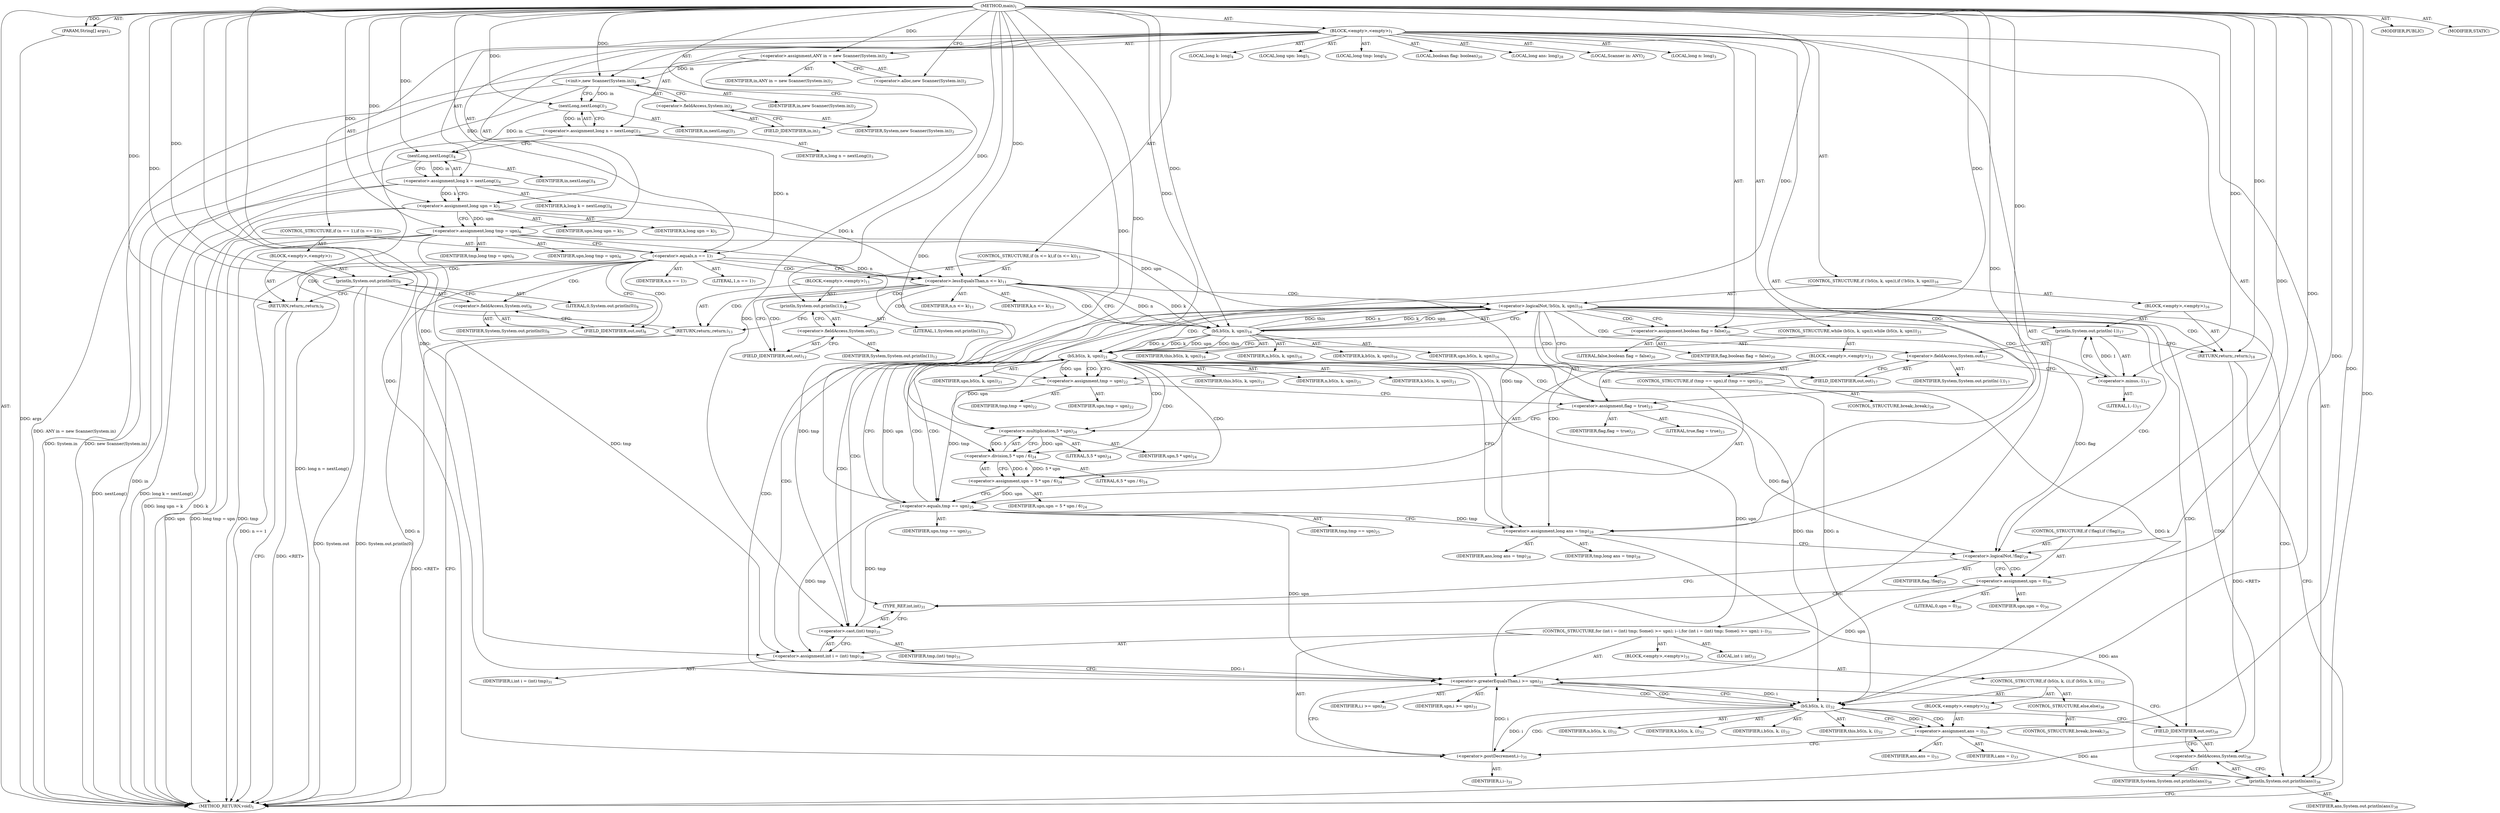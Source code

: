 digraph "main" {  
"19" [label = <(METHOD,main)<SUB>1</SUB>> ]
"20" [label = <(PARAM,String[] args)<SUB>1</SUB>> ]
"21" [label = <(BLOCK,&lt;empty&gt;,&lt;empty&gt;)<SUB>1</SUB>> ]
"4" [label = <(LOCAL,Scanner in: ANY)<SUB>2</SUB>> ]
"22" [label = <(&lt;operator&gt;.assignment,ANY in = new Scanner(System.in))<SUB>2</SUB>> ]
"23" [label = <(IDENTIFIER,in,ANY in = new Scanner(System.in))<SUB>2</SUB>> ]
"24" [label = <(&lt;operator&gt;.alloc,new Scanner(System.in))<SUB>2</SUB>> ]
"25" [label = <(&lt;init&gt;,new Scanner(System.in))<SUB>2</SUB>> ]
"3" [label = <(IDENTIFIER,in,new Scanner(System.in))<SUB>2</SUB>> ]
"26" [label = <(&lt;operator&gt;.fieldAccess,System.in)<SUB>2</SUB>> ]
"27" [label = <(IDENTIFIER,System,new Scanner(System.in))<SUB>2</SUB>> ]
"28" [label = <(FIELD_IDENTIFIER,in,in)<SUB>2</SUB>> ]
"29" [label = <(LOCAL,long n: long)<SUB>3</SUB>> ]
"30" [label = <(&lt;operator&gt;.assignment,long n = nextLong())<SUB>3</SUB>> ]
"31" [label = <(IDENTIFIER,n,long n = nextLong())<SUB>3</SUB>> ]
"32" [label = <(nextLong,nextLong())<SUB>3</SUB>> ]
"33" [label = <(IDENTIFIER,in,nextLong())<SUB>3</SUB>> ]
"34" [label = <(LOCAL,long k: long)<SUB>4</SUB>> ]
"35" [label = <(&lt;operator&gt;.assignment,long k = nextLong())<SUB>4</SUB>> ]
"36" [label = <(IDENTIFIER,k,long k = nextLong())<SUB>4</SUB>> ]
"37" [label = <(nextLong,nextLong())<SUB>4</SUB>> ]
"38" [label = <(IDENTIFIER,in,nextLong())<SUB>4</SUB>> ]
"39" [label = <(LOCAL,long upn: long)<SUB>5</SUB>> ]
"40" [label = <(&lt;operator&gt;.assignment,long upn = k)<SUB>5</SUB>> ]
"41" [label = <(IDENTIFIER,upn,long upn = k)<SUB>5</SUB>> ]
"42" [label = <(IDENTIFIER,k,long upn = k)<SUB>5</SUB>> ]
"43" [label = <(LOCAL,long tmp: long)<SUB>6</SUB>> ]
"44" [label = <(&lt;operator&gt;.assignment,long tmp = upn)<SUB>6</SUB>> ]
"45" [label = <(IDENTIFIER,tmp,long tmp = upn)<SUB>6</SUB>> ]
"46" [label = <(IDENTIFIER,upn,long tmp = upn)<SUB>6</SUB>> ]
"47" [label = <(CONTROL_STRUCTURE,if (n == 1),if (n == 1))<SUB>7</SUB>> ]
"48" [label = <(&lt;operator&gt;.equals,n == 1)<SUB>7</SUB>> ]
"49" [label = <(IDENTIFIER,n,n == 1)<SUB>7</SUB>> ]
"50" [label = <(LITERAL,1,n == 1)<SUB>7</SUB>> ]
"51" [label = <(BLOCK,&lt;empty&gt;,&lt;empty&gt;)<SUB>7</SUB>> ]
"52" [label = <(println,System.out.println(0))<SUB>8</SUB>> ]
"53" [label = <(&lt;operator&gt;.fieldAccess,System.out)<SUB>8</SUB>> ]
"54" [label = <(IDENTIFIER,System,System.out.println(0))<SUB>8</SUB>> ]
"55" [label = <(FIELD_IDENTIFIER,out,out)<SUB>8</SUB>> ]
"56" [label = <(LITERAL,0,System.out.println(0))<SUB>8</SUB>> ]
"57" [label = <(RETURN,return;,return;)<SUB>9</SUB>> ]
"58" [label = <(CONTROL_STRUCTURE,if (n &lt;= k),if (n &lt;= k))<SUB>11</SUB>> ]
"59" [label = <(&lt;operator&gt;.lessEqualsThan,n &lt;= k)<SUB>11</SUB>> ]
"60" [label = <(IDENTIFIER,n,n &lt;= k)<SUB>11</SUB>> ]
"61" [label = <(IDENTIFIER,k,n &lt;= k)<SUB>11</SUB>> ]
"62" [label = <(BLOCK,&lt;empty&gt;,&lt;empty&gt;)<SUB>11</SUB>> ]
"63" [label = <(println,System.out.println(1))<SUB>12</SUB>> ]
"64" [label = <(&lt;operator&gt;.fieldAccess,System.out)<SUB>12</SUB>> ]
"65" [label = <(IDENTIFIER,System,System.out.println(1))<SUB>12</SUB>> ]
"66" [label = <(FIELD_IDENTIFIER,out,out)<SUB>12</SUB>> ]
"67" [label = <(LITERAL,1,System.out.println(1))<SUB>12</SUB>> ]
"68" [label = <(RETURN,return;,return;)<SUB>13</SUB>> ]
"69" [label = <(CONTROL_STRUCTURE,if (!bS(n, k, upn)),if (!bS(n, k, upn)))<SUB>16</SUB>> ]
"70" [label = <(&lt;operator&gt;.logicalNot,!bS(n, k, upn))<SUB>16</SUB>> ]
"71" [label = <(bS,bS(n, k, upn))<SUB>16</SUB>> ]
"72" [label = <(IDENTIFIER,this,bS(n, k, upn))<SUB>16</SUB>> ]
"73" [label = <(IDENTIFIER,n,bS(n, k, upn))<SUB>16</SUB>> ]
"74" [label = <(IDENTIFIER,k,bS(n, k, upn))<SUB>16</SUB>> ]
"75" [label = <(IDENTIFIER,upn,bS(n, k, upn))<SUB>16</SUB>> ]
"76" [label = <(BLOCK,&lt;empty&gt;,&lt;empty&gt;)<SUB>16</SUB>> ]
"77" [label = <(println,System.out.println(-1))<SUB>17</SUB>> ]
"78" [label = <(&lt;operator&gt;.fieldAccess,System.out)<SUB>17</SUB>> ]
"79" [label = <(IDENTIFIER,System,System.out.println(-1))<SUB>17</SUB>> ]
"80" [label = <(FIELD_IDENTIFIER,out,out)<SUB>17</SUB>> ]
"81" [label = <(&lt;operator&gt;.minus,-1)<SUB>17</SUB>> ]
"82" [label = <(LITERAL,1,-1)<SUB>17</SUB>> ]
"83" [label = <(RETURN,return;,return;)<SUB>18</SUB>> ]
"84" [label = <(LOCAL,boolean flag: boolean)<SUB>20</SUB>> ]
"85" [label = <(&lt;operator&gt;.assignment,boolean flag = false)<SUB>20</SUB>> ]
"86" [label = <(IDENTIFIER,flag,boolean flag = false)<SUB>20</SUB>> ]
"87" [label = <(LITERAL,false,boolean flag = false)<SUB>20</SUB>> ]
"88" [label = <(CONTROL_STRUCTURE,while (bS(n, k, upn)),while (bS(n, k, upn)))<SUB>21</SUB>> ]
"89" [label = <(bS,bS(n, k, upn))<SUB>21</SUB>> ]
"90" [label = <(IDENTIFIER,this,bS(n, k, upn))<SUB>21</SUB>> ]
"91" [label = <(IDENTIFIER,n,bS(n, k, upn))<SUB>21</SUB>> ]
"92" [label = <(IDENTIFIER,k,bS(n, k, upn))<SUB>21</SUB>> ]
"93" [label = <(IDENTIFIER,upn,bS(n, k, upn))<SUB>21</SUB>> ]
"94" [label = <(BLOCK,&lt;empty&gt;,&lt;empty&gt;)<SUB>21</SUB>> ]
"95" [label = <(&lt;operator&gt;.assignment,tmp = upn)<SUB>22</SUB>> ]
"96" [label = <(IDENTIFIER,tmp,tmp = upn)<SUB>22</SUB>> ]
"97" [label = <(IDENTIFIER,upn,tmp = upn)<SUB>22</SUB>> ]
"98" [label = <(&lt;operator&gt;.assignment,flag = true)<SUB>23</SUB>> ]
"99" [label = <(IDENTIFIER,flag,flag = true)<SUB>23</SUB>> ]
"100" [label = <(LITERAL,true,flag = true)<SUB>23</SUB>> ]
"101" [label = <(&lt;operator&gt;.assignment,upn = 5 * upn / 6)<SUB>24</SUB>> ]
"102" [label = <(IDENTIFIER,upn,upn = 5 * upn / 6)<SUB>24</SUB>> ]
"103" [label = <(&lt;operator&gt;.division,5 * upn / 6)<SUB>24</SUB>> ]
"104" [label = <(&lt;operator&gt;.multiplication,5 * upn)<SUB>24</SUB>> ]
"105" [label = <(LITERAL,5,5 * upn)<SUB>24</SUB>> ]
"106" [label = <(IDENTIFIER,upn,5 * upn)<SUB>24</SUB>> ]
"107" [label = <(LITERAL,6,5 * upn / 6)<SUB>24</SUB>> ]
"108" [label = <(CONTROL_STRUCTURE,if (tmp == upn),if (tmp == upn))<SUB>25</SUB>> ]
"109" [label = <(&lt;operator&gt;.equals,tmp == upn)<SUB>25</SUB>> ]
"110" [label = <(IDENTIFIER,tmp,tmp == upn)<SUB>25</SUB>> ]
"111" [label = <(IDENTIFIER,upn,tmp == upn)<SUB>25</SUB>> ]
"112" [label = <(CONTROL_STRUCTURE,break;,break;)<SUB>26</SUB>> ]
"113" [label = <(LOCAL,long ans: long)<SUB>28</SUB>> ]
"114" [label = <(&lt;operator&gt;.assignment,long ans = tmp)<SUB>28</SUB>> ]
"115" [label = <(IDENTIFIER,ans,long ans = tmp)<SUB>28</SUB>> ]
"116" [label = <(IDENTIFIER,tmp,long ans = tmp)<SUB>28</SUB>> ]
"117" [label = <(CONTROL_STRUCTURE,if (!flag),if (!flag))<SUB>29</SUB>> ]
"118" [label = <(&lt;operator&gt;.logicalNot,!flag)<SUB>29</SUB>> ]
"119" [label = <(IDENTIFIER,flag,!flag)<SUB>29</SUB>> ]
"120" [label = <(&lt;operator&gt;.assignment,upn = 0)<SUB>30</SUB>> ]
"121" [label = <(IDENTIFIER,upn,upn = 0)<SUB>30</SUB>> ]
"122" [label = <(LITERAL,0,upn = 0)<SUB>30</SUB>> ]
"123" [label = <(CONTROL_STRUCTURE,for (int i = (int) tmp; Some(i &gt;= upn); i--),for (int i = (int) tmp; Some(i &gt;= upn); i--))<SUB>31</SUB>> ]
"124" [label = <(LOCAL,int i: int)<SUB>31</SUB>> ]
"125" [label = <(&lt;operator&gt;.assignment,int i = (int) tmp)<SUB>31</SUB>> ]
"126" [label = <(IDENTIFIER,i,int i = (int) tmp)<SUB>31</SUB>> ]
"127" [label = <(&lt;operator&gt;.cast,(int) tmp)<SUB>31</SUB>> ]
"128" [label = <(TYPE_REF,int,int)<SUB>31</SUB>> ]
"129" [label = <(IDENTIFIER,tmp,(int) tmp)<SUB>31</SUB>> ]
"130" [label = <(&lt;operator&gt;.greaterEqualsThan,i &gt;= upn)<SUB>31</SUB>> ]
"131" [label = <(IDENTIFIER,i,i &gt;= upn)<SUB>31</SUB>> ]
"132" [label = <(IDENTIFIER,upn,i &gt;= upn)<SUB>31</SUB>> ]
"133" [label = <(&lt;operator&gt;.postDecrement,i--)<SUB>31</SUB>> ]
"134" [label = <(IDENTIFIER,i,i--)<SUB>31</SUB>> ]
"135" [label = <(BLOCK,&lt;empty&gt;,&lt;empty&gt;)<SUB>31</SUB>> ]
"136" [label = <(CONTROL_STRUCTURE,if (bS(n, k, i)),if (bS(n, k, i)))<SUB>32</SUB>> ]
"137" [label = <(bS,bS(n, k, i))<SUB>32</SUB>> ]
"138" [label = <(IDENTIFIER,this,bS(n, k, i))<SUB>32</SUB>> ]
"139" [label = <(IDENTIFIER,n,bS(n, k, i))<SUB>32</SUB>> ]
"140" [label = <(IDENTIFIER,k,bS(n, k, i))<SUB>32</SUB>> ]
"141" [label = <(IDENTIFIER,i,bS(n, k, i))<SUB>32</SUB>> ]
"142" [label = <(BLOCK,&lt;empty&gt;,&lt;empty&gt;)<SUB>32</SUB>> ]
"143" [label = <(&lt;operator&gt;.assignment,ans = i)<SUB>33</SUB>> ]
"144" [label = <(IDENTIFIER,ans,ans = i)<SUB>33</SUB>> ]
"145" [label = <(IDENTIFIER,i,ans = i)<SUB>33</SUB>> ]
"146" [label = <(CONTROL_STRUCTURE,else,else)<SUB>36</SUB>> ]
"147" [label = <(CONTROL_STRUCTURE,break;,break;)<SUB>36</SUB>> ]
"148" [label = <(println,System.out.println(ans))<SUB>38</SUB>> ]
"149" [label = <(&lt;operator&gt;.fieldAccess,System.out)<SUB>38</SUB>> ]
"150" [label = <(IDENTIFIER,System,System.out.println(ans))<SUB>38</SUB>> ]
"151" [label = <(FIELD_IDENTIFIER,out,out)<SUB>38</SUB>> ]
"152" [label = <(IDENTIFIER,ans,System.out.println(ans))<SUB>38</SUB>> ]
"153" [label = <(MODIFIER,PUBLIC)> ]
"154" [label = <(MODIFIER,STATIC)> ]
"155" [label = <(METHOD_RETURN,void)<SUB>1</SUB>> ]
  "19" -> "20"  [ label = "AST: "] 
  "19" -> "21"  [ label = "AST: "] 
  "19" -> "153"  [ label = "AST: "] 
  "19" -> "154"  [ label = "AST: "] 
  "19" -> "155"  [ label = "AST: "] 
  "21" -> "4"  [ label = "AST: "] 
  "21" -> "22"  [ label = "AST: "] 
  "21" -> "25"  [ label = "AST: "] 
  "21" -> "29"  [ label = "AST: "] 
  "21" -> "30"  [ label = "AST: "] 
  "21" -> "34"  [ label = "AST: "] 
  "21" -> "35"  [ label = "AST: "] 
  "21" -> "39"  [ label = "AST: "] 
  "21" -> "40"  [ label = "AST: "] 
  "21" -> "43"  [ label = "AST: "] 
  "21" -> "44"  [ label = "AST: "] 
  "21" -> "47"  [ label = "AST: "] 
  "21" -> "58"  [ label = "AST: "] 
  "21" -> "69"  [ label = "AST: "] 
  "21" -> "84"  [ label = "AST: "] 
  "21" -> "85"  [ label = "AST: "] 
  "21" -> "88"  [ label = "AST: "] 
  "21" -> "113"  [ label = "AST: "] 
  "21" -> "114"  [ label = "AST: "] 
  "21" -> "117"  [ label = "AST: "] 
  "21" -> "123"  [ label = "AST: "] 
  "21" -> "148"  [ label = "AST: "] 
  "22" -> "23"  [ label = "AST: "] 
  "22" -> "24"  [ label = "AST: "] 
  "25" -> "3"  [ label = "AST: "] 
  "25" -> "26"  [ label = "AST: "] 
  "26" -> "27"  [ label = "AST: "] 
  "26" -> "28"  [ label = "AST: "] 
  "30" -> "31"  [ label = "AST: "] 
  "30" -> "32"  [ label = "AST: "] 
  "32" -> "33"  [ label = "AST: "] 
  "35" -> "36"  [ label = "AST: "] 
  "35" -> "37"  [ label = "AST: "] 
  "37" -> "38"  [ label = "AST: "] 
  "40" -> "41"  [ label = "AST: "] 
  "40" -> "42"  [ label = "AST: "] 
  "44" -> "45"  [ label = "AST: "] 
  "44" -> "46"  [ label = "AST: "] 
  "47" -> "48"  [ label = "AST: "] 
  "47" -> "51"  [ label = "AST: "] 
  "48" -> "49"  [ label = "AST: "] 
  "48" -> "50"  [ label = "AST: "] 
  "51" -> "52"  [ label = "AST: "] 
  "51" -> "57"  [ label = "AST: "] 
  "52" -> "53"  [ label = "AST: "] 
  "52" -> "56"  [ label = "AST: "] 
  "53" -> "54"  [ label = "AST: "] 
  "53" -> "55"  [ label = "AST: "] 
  "58" -> "59"  [ label = "AST: "] 
  "58" -> "62"  [ label = "AST: "] 
  "59" -> "60"  [ label = "AST: "] 
  "59" -> "61"  [ label = "AST: "] 
  "62" -> "63"  [ label = "AST: "] 
  "62" -> "68"  [ label = "AST: "] 
  "63" -> "64"  [ label = "AST: "] 
  "63" -> "67"  [ label = "AST: "] 
  "64" -> "65"  [ label = "AST: "] 
  "64" -> "66"  [ label = "AST: "] 
  "69" -> "70"  [ label = "AST: "] 
  "69" -> "76"  [ label = "AST: "] 
  "70" -> "71"  [ label = "AST: "] 
  "71" -> "72"  [ label = "AST: "] 
  "71" -> "73"  [ label = "AST: "] 
  "71" -> "74"  [ label = "AST: "] 
  "71" -> "75"  [ label = "AST: "] 
  "76" -> "77"  [ label = "AST: "] 
  "76" -> "83"  [ label = "AST: "] 
  "77" -> "78"  [ label = "AST: "] 
  "77" -> "81"  [ label = "AST: "] 
  "78" -> "79"  [ label = "AST: "] 
  "78" -> "80"  [ label = "AST: "] 
  "81" -> "82"  [ label = "AST: "] 
  "85" -> "86"  [ label = "AST: "] 
  "85" -> "87"  [ label = "AST: "] 
  "88" -> "89"  [ label = "AST: "] 
  "88" -> "94"  [ label = "AST: "] 
  "89" -> "90"  [ label = "AST: "] 
  "89" -> "91"  [ label = "AST: "] 
  "89" -> "92"  [ label = "AST: "] 
  "89" -> "93"  [ label = "AST: "] 
  "94" -> "95"  [ label = "AST: "] 
  "94" -> "98"  [ label = "AST: "] 
  "94" -> "101"  [ label = "AST: "] 
  "94" -> "108"  [ label = "AST: "] 
  "95" -> "96"  [ label = "AST: "] 
  "95" -> "97"  [ label = "AST: "] 
  "98" -> "99"  [ label = "AST: "] 
  "98" -> "100"  [ label = "AST: "] 
  "101" -> "102"  [ label = "AST: "] 
  "101" -> "103"  [ label = "AST: "] 
  "103" -> "104"  [ label = "AST: "] 
  "103" -> "107"  [ label = "AST: "] 
  "104" -> "105"  [ label = "AST: "] 
  "104" -> "106"  [ label = "AST: "] 
  "108" -> "109"  [ label = "AST: "] 
  "108" -> "112"  [ label = "AST: "] 
  "109" -> "110"  [ label = "AST: "] 
  "109" -> "111"  [ label = "AST: "] 
  "114" -> "115"  [ label = "AST: "] 
  "114" -> "116"  [ label = "AST: "] 
  "117" -> "118"  [ label = "AST: "] 
  "117" -> "120"  [ label = "AST: "] 
  "118" -> "119"  [ label = "AST: "] 
  "120" -> "121"  [ label = "AST: "] 
  "120" -> "122"  [ label = "AST: "] 
  "123" -> "124"  [ label = "AST: "] 
  "123" -> "125"  [ label = "AST: "] 
  "123" -> "130"  [ label = "AST: "] 
  "123" -> "133"  [ label = "AST: "] 
  "123" -> "135"  [ label = "AST: "] 
  "125" -> "126"  [ label = "AST: "] 
  "125" -> "127"  [ label = "AST: "] 
  "127" -> "128"  [ label = "AST: "] 
  "127" -> "129"  [ label = "AST: "] 
  "130" -> "131"  [ label = "AST: "] 
  "130" -> "132"  [ label = "AST: "] 
  "133" -> "134"  [ label = "AST: "] 
  "135" -> "136"  [ label = "AST: "] 
  "136" -> "137"  [ label = "AST: "] 
  "136" -> "142"  [ label = "AST: "] 
  "136" -> "146"  [ label = "AST: "] 
  "137" -> "138"  [ label = "AST: "] 
  "137" -> "139"  [ label = "AST: "] 
  "137" -> "140"  [ label = "AST: "] 
  "137" -> "141"  [ label = "AST: "] 
  "142" -> "143"  [ label = "AST: "] 
  "143" -> "144"  [ label = "AST: "] 
  "143" -> "145"  [ label = "AST: "] 
  "146" -> "147"  [ label = "AST: "] 
  "148" -> "149"  [ label = "AST: "] 
  "148" -> "152"  [ label = "AST: "] 
  "149" -> "150"  [ label = "AST: "] 
  "149" -> "151"  [ label = "AST: "] 
  "22" -> "28"  [ label = "CFG: "] 
  "25" -> "32"  [ label = "CFG: "] 
  "30" -> "37"  [ label = "CFG: "] 
  "35" -> "40"  [ label = "CFG: "] 
  "40" -> "44"  [ label = "CFG: "] 
  "44" -> "48"  [ label = "CFG: "] 
  "85" -> "89"  [ label = "CFG: "] 
  "114" -> "118"  [ label = "CFG: "] 
  "148" -> "155"  [ label = "CFG: "] 
  "24" -> "22"  [ label = "CFG: "] 
  "26" -> "25"  [ label = "CFG: "] 
  "32" -> "30"  [ label = "CFG: "] 
  "37" -> "35"  [ label = "CFG: "] 
  "48" -> "55"  [ label = "CFG: "] 
  "48" -> "59"  [ label = "CFG: "] 
  "59" -> "66"  [ label = "CFG: "] 
  "59" -> "71"  [ label = "CFG: "] 
  "70" -> "80"  [ label = "CFG: "] 
  "70" -> "85"  [ label = "CFG: "] 
  "89" -> "95"  [ label = "CFG: "] 
  "89" -> "114"  [ label = "CFG: "] 
  "118" -> "120"  [ label = "CFG: "] 
  "118" -> "128"  [ label = "CFG: "] 
  "120" -> "128"  [ label = "CFG: "] 
  "125" -> "130"  [ label = "CFG: "] 
  "130" -> "137"  [ label = "CFG: "] 
  "130" -> "151"  [ label = "CFG: "] 
  "133" -> "130"  [ label = "CFG: "] 
  "149" -> "148"  [ label = "CFG: "] 
  "28" -> "26"  [ label = "CFG: "] 
  "52" -> "57"  [ label = "CFG: "] 
  "57" -> "155"  [ label = "CFG: "] 
  "63" -> "68"  [ label = "CFG: "] 
  "68" -> "155"  [ label = "CFG: "] 
  "71" -> "70"  [ label = "CFG: "] 
  "77" -> "83"  [ label = "CFG: "] 
  "83" -> "155"  [ label = "CFG: "] 
  "95" -> "98"  [ label = "CFG: "] 
  "98" -> "104"  [ label = "CFG: "] 
  "101" -> "109"  [ label = "CFG: "] 
  "127" -> "125"  [ label = "CFG: "] 
  "151" -> "149"  [ label = "CFG: "] 
  "53" -> "52"  [ label = "CFG: "] 
  "64" -> "63"  [ label = "CFG: "] 
  "78" -> "81"  [ label = "CFG: "] 
  "81" -> "77"  [ label = "CFG: "] 
  "103" -> "101"  [ label = "CFG: "] 
  "109" -> "89"  [ label = "CFG: "] 
  "109" -> "114"  [ label = "CFG: "] 
  "128" -> "127"  [ label = "CFG: "] 
  "137" -> "143"  [ label = "CFG: "] 
  "137" -> "151"  [ label = "CFG: "] 
  "55" -> "53"  [ label = "CFG: "] 
  "66" -> "64"  [ label = "CFG: "] 
  "80" -> "78"  [ label = "CFG: "] 
  "104" -> "103"  [ label = "CFG: "] 
  "143" -> "133"  [ label = "CFG: "] 
  "19" -> "24"  [ label = "CFG: "] 
  "68" -> "155"  [ label = "DDG: &lt;RET&gt;"] 
  "57" -> "155"  [ label = "DDG: &lt;RET&gt;"] 
  "83" -> "155"  [ label = "DDG: &lt;RET&gt;"] 
  "20" -> "155"  [ label = "DDG: args"] 
  "22" -> "155"  [ label = "DDG: ANY in = new Scanner(System.in)"] 
  "25" -> "155"  [ label = "DDG: System.in"] 
  "25" -> "155"  [ label = "DDG: new Scanner(System.in)"] 
  "30" -> "155"  [ label = "DDG: long n = nextLong()"] 
  "37" -> "155"  [ label = "DDG: in"] 
  "35" -> "155"  [ label = "DDG: nextLong()"] 
  "35" -> "155"  [ label = "DDG: long k = nextLong()"] 
  "40" -> "155"  [ label = "DDG: k"] 
  "40" -> "155"  [ label = "DDG: long upn = k"] 
  "44" -> "155"  [ label = "DDG: tmp"] 
  "44" -> "155"  [ label = "DDG: upn"] 
  "44" -> "155"  [ label = "DDG: long tmp = upn"] 
  "48" -> "155"  [ label = "DDG: n"] 
  "48" -> "155"  [ label = "DDG: n == 1"] 
  "52" -> "155"  [ label = "DDG: System.out"] 
  "52" -> "155"  [ label = "DDG: System.out.println(0)"] 
  "19" -> "20"  [ label = "DDG: "] 
  "19" -> "22"  [ label = "DDG: "] 
  "32" -> "30"  [ label = "DDG: in"] 
  "37" -> "35"  [ label = "DDG: in"] 
  "35" -> "40"  [ label = "DDG: k"] 
  "19" -> "40"  [ label = "DDG: "] 
  "40" -> "44"  [ label = "DDG: upn"] 
  "19" -> "44"  [ label = "DDG: "] 
  "19" -> "85"  [ label = "DDG: "] 
  "44" -> "114"  [ label = "DDG: tmp"] 
  "109" -> "114"  [ label = "DDG: tmp"] 
  "19" -> "114"  [ label = "DDG: "] 
  "22" -> "25"  [ label = "DDG: in"] 
  "19" -> "25"  [ label = "DDG: "] 
  "19" -> "120"  [ label = "DDG: "] 
  "19" -> "125"  [ label = "DDG: "] 
  "44" -> "125"  [ label = "DDG: tmp"] 
  "109" -> "125"  [ label = "DDG: tmp"] 
  "114" -> "148"  [ label = "DDG: ans"] 
  "143" -> "148"  [ label = "DDG: ans"] 
  "19" -> "148"  [ label = "DDG: "] 
  "25" -> "32"  [ label = "DDG: in"] 
  "19" -> "32"  [ label = "DDG: "] 
  "32" -> "37"  [ label = "DDG: in"] 
  "19" -> "37"  [ label = "DDG: "] 
  "30" -> "48"  [ label = "DDG: n"] 
  "19" -> "48"  [ label = "DDG: "] 
  "19" -> "57"  [ label = "DDG: "] 
  "48" -> "59"  [ label = "DDG: n"] 
  "19" -> "59"  [ label = "DDG: "] 
  "35" -> "59"  [ label = "DDG: k"] 
  "19" -> "68"  [ label = "DDG: "] 
  "71" -> "70"  [ label = "DDG: this"] 
  "71" -> "70"  [ label = "DDG: n"] 
  "71" -> "70"  [ label = "DDG: k"] 
  "71" -> "70"  [ label = "DDG: upn"] 
  "19" -> "83"  [ label = "DDG: "] 
  "71" -> "89"  [ label = "DDG: this"] 
  "19" -> "89"  [ label = "DDG: "] 
  "71" -> "89"  [ label = "DDG: n"] 
  "71" -> "89"  [ label = "DDG: k"] 
  "71" -> "89"  [ label = "DDG: upn"] 
  "109" -> "89"  [ label = "DDG: upn"] 
  "89" -> "95"  [ label = "DDG: upn"] 
  "19" -> "95"  [ label = "DDG: "] 
  "19" -> "98"  [ label = "DDG: "] 
  "103" -> "101"  [ label = "DDG: 5 * upn"] 
  "103" -> "101"  [ label = "DDG: 6"] 
  "85" -> "118"  [ label = "DDG: flag"] 
  "98" -> "118"  [ label = "DDG: flag"] 
  "19" -> "118"  [ label = "DDG: "] 
  "125" -> "130"  [ label = "DDG: i"] 
  "133" -> "130"  [ label = "DDG: i"] 
  "19" -> "130"  [ label = "DDG: "] 
  "89" -> "130"  [ label = "DDG: upn"] 
  "109" -> "130"  [ label = "DDG: upn"] 
  "120" -> "130"  [ label = "DDG: upn"] 
  "19" -> "133"  [ label = "DDG: "] 
  "137" -> "133"  [ label = "DDG: i"] 
  "19" -> "52"  [ label = "DDG: "] 
  "19" -> "63"  [ label = "DDG: "] 
  "19" -> "71"  [ label = "DDG: "] 
  "59" -> "71"  [ label = "DDG: n"] 
  "59" -> "71"  [ label = "DDG: k"] 
  "40" -> "71"  [ label = "DDG: upn"] 
  "81" -> "77"  [ label = "DDG: 1"] 
  "19" -> "127"  [ label = "DDG: "] 
  "44" -> "127"  [ label = "DDG: tmp"] 
  "109" -> "127"  [ label = "DDG: tmp"] 
  "19" -> "81"  [ label = "DDG: "] 
  "104" -> "103"  [ label = "DDG: 5"] 
  "104" -> "103"  [ label = "DDG: upn"] 
  "19" -> "103"  [ label = "DDG: "] 
  "95" -> "109"  [ label = "DDG: tmp"] 
  "19" -> "109"  [ label = "DDG: "] 
  "101" -> "109"  [ label = "DDG: upn"] 
  "89" -> "137"  [ label = "DDG: this"] 
  "19" -> "137"  [ label = "DDG: "] 
  "89" -> "137"  [ label = "DDG: n"] 
  "89" -> "137"  [ label = "DDG: k"] 
  "130" -> "137"  [ label = "DDG: i"] 
  "137" -> "143"  [ label = "DDG: i"] 
  "19" -> "143"  [ label = "DDG: "] 
  "19" -> "104"  [ label = "DDG: "] 
  "89" -> "104"  [ label = "DDG: upn"] 
  "48" -> "57"  [ label = "CDG: "] 
  "48" -> "52"  [ label = "CDG: "] 
  "48" -> "59"  [ label = "CDG: "] 
  "48" -> "53"  [ label = "CDG: "] 
  "48" -> "55"  [ label = "CDG: "] 
  "59" -> "68"  [ label = "CDG: "] 
  "59" -> "64"  [ label = "CDG: "] 
  "59" -> "66"  [ label = "CDG: "] 
  "59" -> "71"  [ label = "CDG: "] 
  "59" -> "70"  [ label = "CDG: "] 
  "59" -> "63"  [ label = "CDG: "] 
  "70" -> "77"  [ label = "CDG: "] 
  "70" -> "89"  [ label = "CDG: "] 
  "70" -> "128"  [ label = "CDG: "] 
  "70" -> "81"  [ label = "CDG: "] 
  "70" -> "114"  [ label = "CDG: "] 
  "70" -> "85"  [ label = "CDG: "] 
  "70" -> "149"  [ label = "CDG: "] 
  "70" -> "151"  [ label = "CDG: "] 
  "70" -> "148"  [ label = "CDG: "] 
  "70" -> "80"  [ label = "CDG: "] 
  "70" -> "83"  [ label = "CDG: "] 
  "70" -> "130"  [ label = "CDG: "] 
  "70" -> "118"  [ label = "CDG: "] 
  "70" -> "127"  [ label = "CDG: "] 
  "70" -> "125"  [ label = "CDG: "] 
  "70" -> "78"  [ label = "CDG: "] 
  "89" -> "98"  [ label = "CDG: "] 
  "89" -> "103"  [ label = "CDG: "] 
  "89" -> "104"  [ label = "CDG: "] 
  "89" -> "95"  [ label = "CDG: "] 
  "89" -> "101"  [ label = "CDG: "] 
  "89" -> "109"  [ label = "CDG: "] 
  "118" -> "120"  [ label = "CDG: "] 
  "130" -> "137"  [ label = "CDG: "] 
  "109" -> "89"  [ label = "CDG: "] 
  "137" -> "143"  [ label = "CDG: "] 
  "137" -> "130"  [ label = "CDG: "] 
  "137" -> "133"  [ label = "CDG: "] 
}
